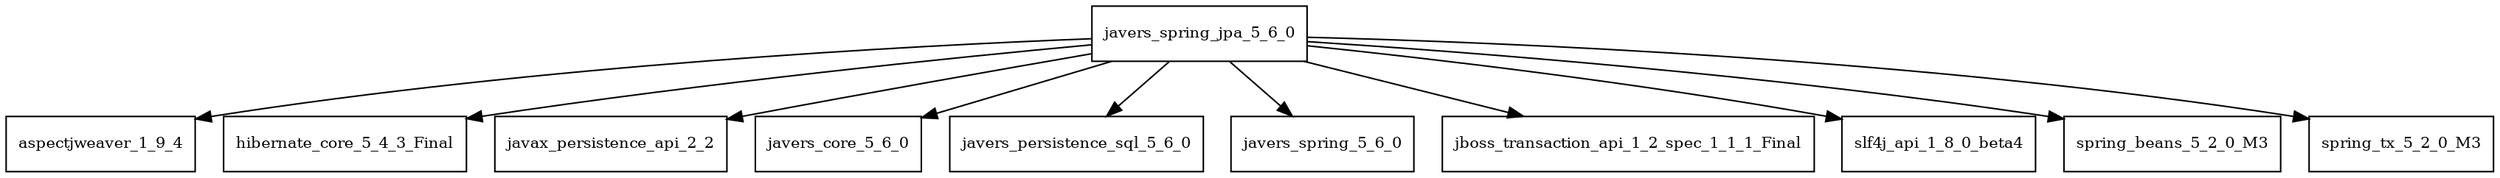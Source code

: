 digraph javers_spring_jpa_5_6_0_dependencies {
  node [shape = box, fontsize=10.0];
  javers_spring_jpa_5_6_0 -> aspectjweaver_1_9_4;
  javers_spring_jpa_5_6_0 -> hibernate_core_5_4_3_Final;
  javers_spring_jpa_5_6_0 -> javax_persistence_api_2_2;
  javers_spring_jpa_5_6_0 -> javers_core_5_6_0;
  javers_spring_jpa_5_6_0 -> javers_persistence_sql_5_6_0;
  javers_spring_jpa_5_6_0 -> javers_spring_5_6_0;
  javers_spring_jpa_5_6_0 -> jboss_transaction_api_1_2_spec_1_1_1_Final;
  javers_spring_jpa_5_6_0 -> slf4j_api_1_8_0_beta4;
  javers_spring_jpa_5_6_0 -> spring_beans_5_2_0_M3;
  javers_spring_jpa_5_6_0 -> spring_tx_5_2_0_M3;
}

